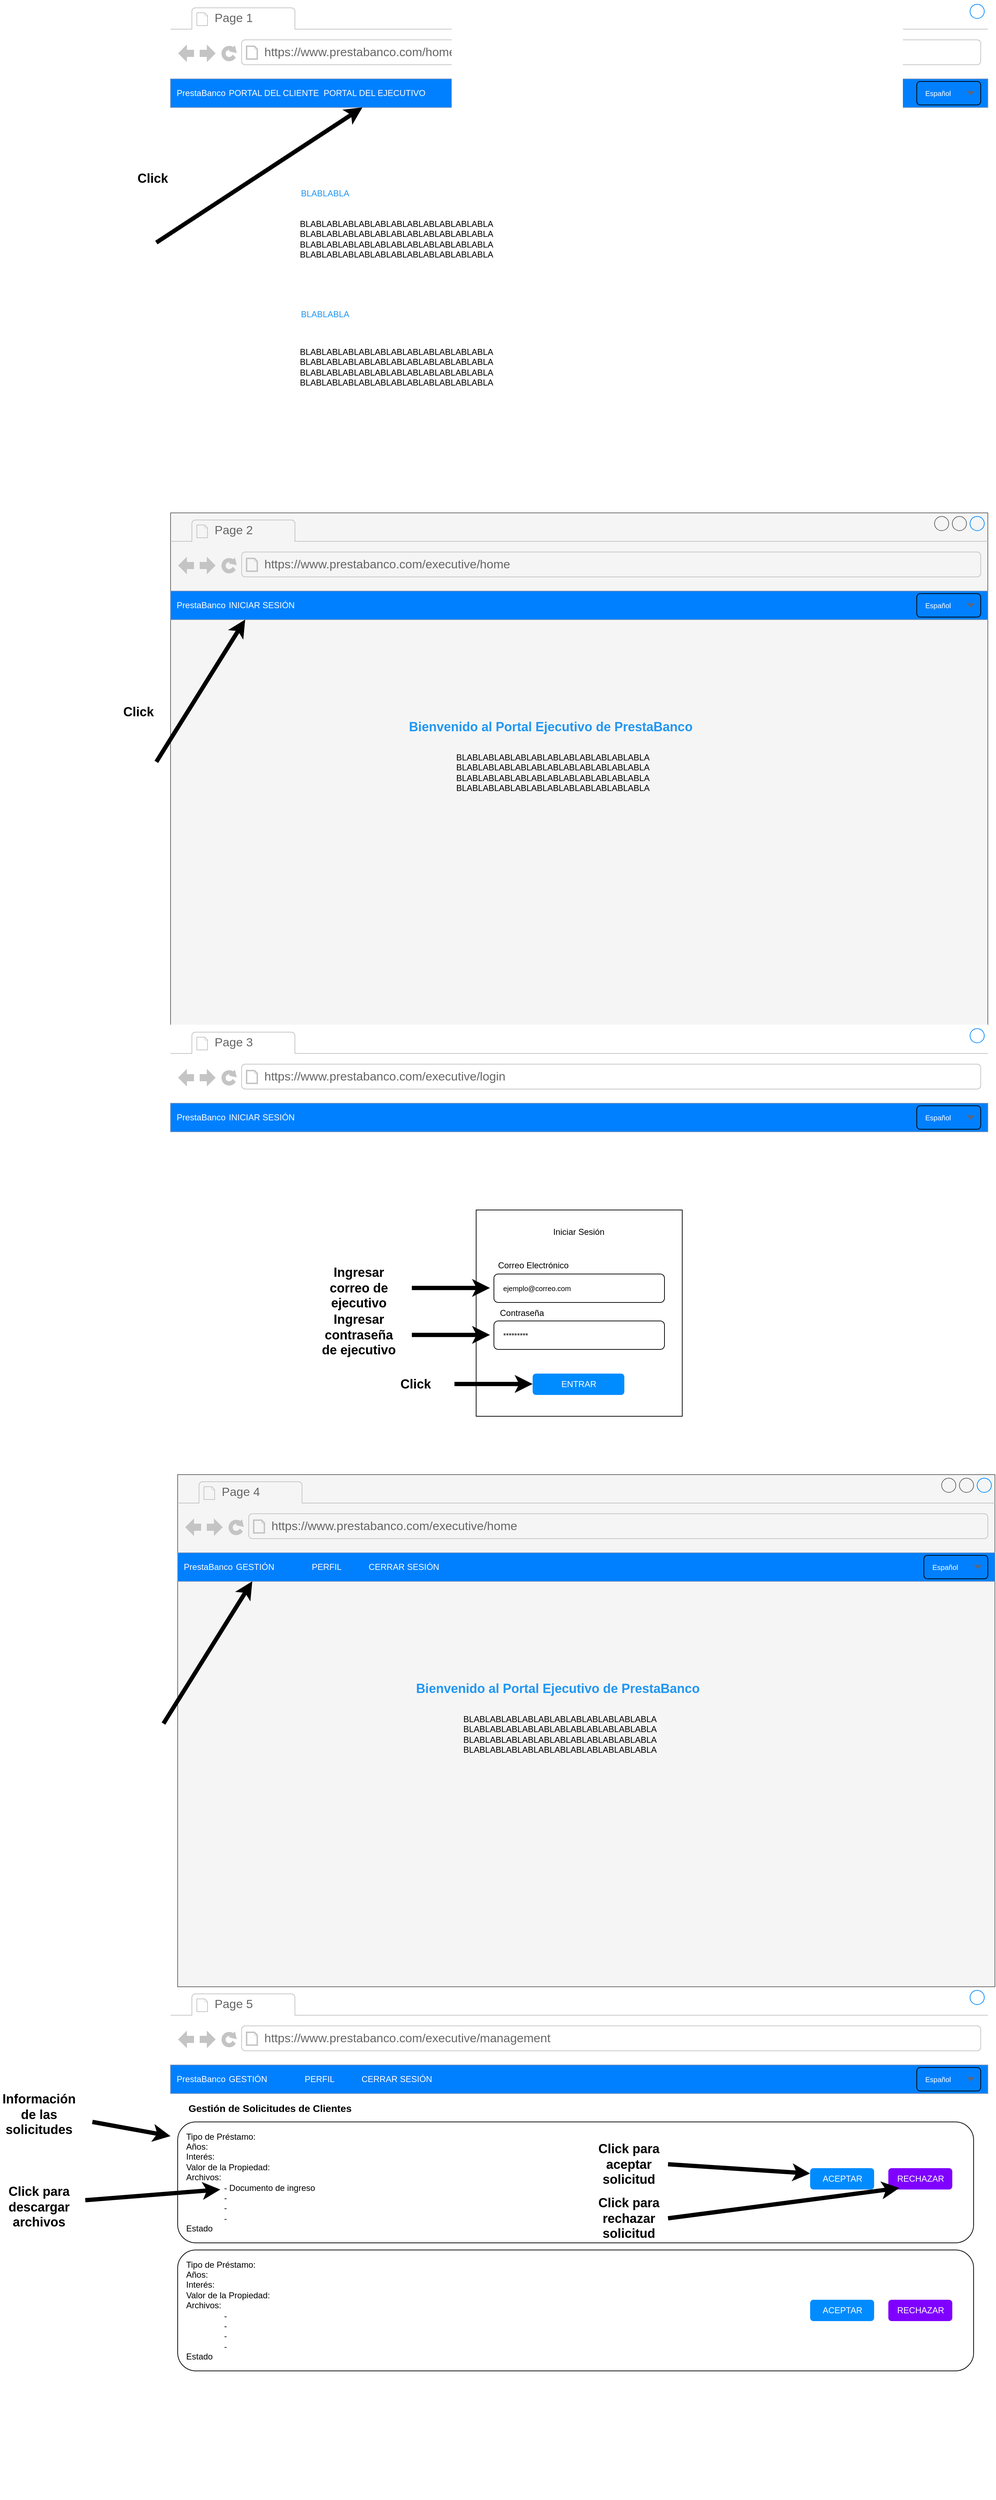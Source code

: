 <mxfile version="26.0.2">
  <diagram id="piDafpqhtRUU5qUU-vj8" name="Page-1">
    <mxGraphModel dx="2920" dy="968" grid="1" gridSize="10" guides="1" tooltips="1" connect="1" arrows="1" fold="1" page="1" pageScale="1" pageWidth="827" pageHeight="1169" math="0" shadow="0">
      <root>
        <mxCell id="0" />
        <mxCell id="1" parent="0" />
        <mxCell id="8962rQQDY3VNNf6We3Pp-1" value="" style="strokeWidth=1;shadow=0;dashed=0;align=center;html=1;shape=mxgraph.mockup.containers.browserWindow;rSize=0;strokeColor2=#008cff;strokeColor3=#c4c4c4;mainText=,;recursiveResize=0;strokeColor=#FFFFFF;fontColor=#FFFFFF;" parent="1" vertex="1">
          <mxGeometry y="130" width="1150" height="720" as="geometry" />
        </mxCell>
        <mxCell id="8962rQQDY3VNNf6We3Pp-2" value="Page 1" style="strokeWidth=1;shadow=0;dashed=0;align=center;html=1;shape=mxgraph.mockup.containers.anchor;fontSize=17;fontColor=#666666;align=left;" parent="8962rQQDY3VNNf6We3Pp-1" vertex="1">
          <mxGeometry x="60" y="12" width="110" height="26" as="geometry" />
        </mxCell>
        <mxCell id="8962rQQDY3VNNf6We3Pp-3" value="https://www.prestabanco.com/home" style="strokeWidth=1;shadow=0;dashed=0;align=center;html=1;shape=mxgraph.mockup.containers.anchor;rSize=0;fontSize=17;fontColor=#666666;align=left;" parent="8962rQQDY3VNNf6We3Pp-1" vertex="1">
          <mxGeometry x="130" y="60" width="250" height="26" as="geometry" />
        </mxCell>
        <mxCell id="tBvuIu0EhedEx3ogcRIf-3" value="&lt;span style=&quot;color: rgb(255, 255, 255);&quot;&gt;&amp;nbsp; PrestaBanco&lt;span style=&quot;white-space: pre;&quot;&gt;&#x9;PORTAL DEL CLIENTE&lt;span style=&quot;white-space: pre;&quot;&gt;&#x9;&lt;/span&gt;PORTAL DEL EJECUTIVO&lt;/span&gt;&lt;br&gt;&lt;/span&gt;" style="rounded=0;whiteSpace=wrap;html=1;fillColor=light-dark(#0080ff, #1d293b);strokeColor=#6c8ebf;align=left;" parent="8962rQQDY3VNNf6We3Pp-1" vertex="1">
          <mxGeometry y="110" width="1150" height="40" as="geometry" />
        </mxCell>
        <mxCell id="tBvuIu0EhedEx3ogcRIf-12" value="BLABLABLA" style="shape=rect;strokeColor=none;fillColor=none;fontSize=12;fontColor=#2196F3;dashed=0;" parent="8962rQQDY3VNNf6We3Pp-1" vertex="1">
          <mxGeometry x="180" y="420" width="75" height="40" as="geometry" />
        </mxCell>
        <mxCell id="tBvuIu0EhedEx3ogcRIf-24" value="BLABLABLA" style="shape=rect;strokeColor=none;fillColor=none;fontSize=12;fontColor=#2196F3;dashed=0;" parent="8962rQQDY3VNNf6We3Pp-1" vertex="1">
          <mxGeometry x="180" y="250" width="75" height="40" as="geometry" />
        </mxCell>
        <mxCell id="tBvuIu0EhedEx3ogcRIf-25" value="&lt;div&gt;BLABLABLABLABLABLABLABLABLABLABLABLA&lt;/div&gt;&lt;div&gt;BLABLABLABLABLABLABLABLABLABLABLABLA&lt;/div&gt;&lt;div&gt;BLABLABLABLABLABLABLABLABLABLABLABLA&lt;/div&gt;&lt;div&gt;BLABLABLABLABLABLABLABLABLABLABLABLA&lt;/div&gt;" style="shape=rect;strokeColor=none;fillColor=none;fontSize=12;fontColor=light-dark(#000000,#268BDB);dashed=0;align=left;verticalAlign=top;html=1;" parent="8962rQQDY3VNNf6We3Pp-1" vertex="1">
          <mxGeometry x="180" y="300" width="270" height="110" as="geometry" />
        </mxCell>
        <mxCell id="tBvuIu0EhedEx3ogcRIf-26" value="&lt;div&gt;BLABLABLABLABLABLABLABLABLABLABLABLA&lt;/div&gt;&lt;div&gt;BLABLABLABLABLABLABLABLABLABLABLABLA&lt;/div&gt;&lt;div&gt;BLABLABLABLABLABLABLABLABLABLABLABLA&lt;/div&gt;&lt;div&gt;BLABLABLABLABLABLABLABLABLABLABLABLA&lt;/div&gt;" style="shape=rect;strokeColor=none;fillColor=none;fontSize=12;fontColor=light-dark(#000000,#268BDB);dashed=0;align=left;verticalAlign=top;html=1;" parent="8962rQQDY3VNNf6We3Pp-1" vertex="1">
          <mxGeometry x="180" y="480" width="270" height="110" as="geometry" />
        </mxCell>
        <mxCell id="tBvuIu0EhedEx3ogcRIf-27" value="" style="endArrow=classic;html=1;rounded=0;fontStyle=0;strokeWidth=6;" parent="8962rQQDY3VNNf6We3Pp-1" edge="1">
          <mxGeometry width="50" height="50" relative="1" as="geometry">
            <mxPoint x="-20" y="340" as="sourcePoint" />
            <mxPoint x="270" y="150" as="targetPoint" />
          </mxGeometry>
        </mxCell>
        <mxCell id="k5UiWBhjMKIJhFkFpbOg-30" value="Español" style="rounded=1;html=1;align=left;fontSize=10;spacingLeft=10;fillColor=none;fontColor=#FFFFFF;" parent="8962rQQDY3VNNf6We3Pp-1" vertex="1">
          <mxGeometry x="1050" y="113.5" width="90" height="33" as="geometry" />
        </mxCell>
        <mxCell id="k5UiWBhjMKIJhFkFpbOg-31" value="" style="shape=triangle;direction=south;fillColor=#596780;strokeColor=none;html=1" parent="k5UiWBhjMKIJhFkFpbOg-30" vertex="1">
          <mxGeometry x="1" y="0.5" width="12" height="6" relative="1" as="geometry">
            <mxPoint x="-20" y="-3" as="offset" />
          </mxGeometry>
        </mxCell>
        <mxCell id="tBvuIu0EhedEx3ogcRIf-14" value="" style="strokeWidth=1;shadow=0;dashed=0;align=center;html=1;shape=mxgraph.mockup.containers.browserWindow;rSize=0;strokeColor2=#008cff;strokeColor3=#c4c4c4;mainText=,;recursiveResize=0;fillColor=#f5f5f5;fontColor=#333333;strokeColor=#666666;" parent="1" vertex="1">
          <mxGeometry y="850" width="1150" height="720" as="geometry" />
        </mxCell>
        <mxCell id="tBvuIu0EhedEx3ogcRIf-15" value="Page 2" style="strokeWidth=1;shadow=0;dashed=0;align=center;html=1;shape=mxgraph.mockup.containers.anchor;fontSize=17;fontColor=#666666;align=left;" parent="tBvuIu0EhedEx3ogcRIf-14" vertex="1">
          <mxGeometry x="60" y="12" width="110" height="26" as="geometry" />
        </mxCell>
        <mxCell id="tBvuIu0EhedEx3ogcRIf-16" value="https://www.prestabanco.com/executive/home" style="strokeWidth=1;shadow=0;dashed=0;align=center;html=1;shape=mxgraph.mockup.containers.anchor;rSize=0;fontSize=17;fontColor=#666666;align=left;" parent="tBvuIu0EhedEx3ogcRIf-14" vertex="1">
          <mxGeometry x="130" y="60" width="340" height="26" as="geometry" />
        </mxCell>
        <mxCell id="tBvuIu0EhedEx3ogcRIf-17" value="&lt;span style=&quot;color: rgb(255, 255, 255);&quot;&gt;&amp;nbsp; PrestaBanco&lt;span style=&quot;white-space: pre;&quot;&gt;&#x9;INICIAR SESIÓN&lt;/span&gt;&lt;br&gt;&lt;/span&gt;" style="rounded=0;whiteSpace=wrap;html=1;fillColor=light-dark(#0080ff, #1d293b);strokeColor=#6c8ebf;align=left;" parent="tBvuIu0EhedEx3ogcRIf-14" vertex="1">
          <mxGeometry y="110" width="1150" height="40" as="geometry" />
        </mxCell>
        <mxCell id="tBvuIu0EhedEx3ogcRIf-18" value="Bienvenido al Portal Ejecutivo de PrestaBanco" style="shape=rect;strokeColor=none;fillColor=none;fontSize=18;fontColor=#2196F3;dashed=0;fontStyle=1" parent="tBvuIu0EhedEx3ogcRIf-14" vertex="1">
          <mxGeometry x="380" y="279" width="310" height="40" as="geometry" />
        </mxCell>
        <mxCell id="tBvuIu0EhedEx3ogcRIf-28" value="" style="endArrow=classic;html=1;rounded=0;entryX=0.11;entryY=1.025;entryDx=0;entryDy=0;entryPerimeter=0;fontStyle=0;strokeWidth=6;exitX=0.002;exitY=0.488;exitDx=0;exitDy=0;exitPerimeter=0;" parent="tBvuIu0EhedEx3ogcRIf-14" edge="1">
          <mxGeometry width="50" height="50" relative="1" as="geometry">
            <mxPoint x="-20" y="350" as="sourcePoint" />
            <mxPoint x="105" y="150" as="targetPoint" />
          </mxGeometry>
        </mxCell>
        <mxCell id="tBvuIu0EhedEx3ogcRIf-29" value="&lt;div&gt;BLABLABLABLABLABLABLABLABLABLABLABLA&lt;/div&gt;&lt;div&gt;BLABLABLABLABLABLABLABLABLABLABLABLA&lt;/div&gt;&lt;div&gt;BLABLABLABLABLABLABLABLABLABLABLABLA&lt;/div&gt;&lt;div&gt;BLABLABLABLABLABLABLABLABLABLABLABLA&lt;/div&gt;" style="shape=rect;strokeColor=none;fillColor=none;fontSize=12;fontColor=light-dark(#000000,#268BDB);dashed=0;align=left;verticalAlign=top;html=1;" parent="tBvuIu0EhedEx3ogcRIf-14" vertex="1">
          <mxGeometry x="400" y="330" width="270" height="110" as="geometry" />
        </mxCell>
        <mxCell id="k5UiWBhjMKIJhFkFpbOg-27" value="Español" style="rounded=1;html=1;align=left;fontSize=10;spacingLeft=10;fillColor=none;fontColor=#FFFFFF;" parent="tBvuIu0EhedEx3ogcRIf-14" vertex="1">
          <mxGeometry x="1050" y="113.5" width="90" height="33" as="geometry" />
        </mxCell>
        <mxCell id="k5UiWBhjMKIJhFkFpbOg-28" value="" style="shape=triangle;direction=south;fillColor=#596780;strokeColor=none;html=1" parent="k5UiWBhjMKIJhFkFpbOg-27" vertex="1">
          <mxGeometry x="1" y="0.5" width="12" height="6" relative="1" as="geometry">
            <mxPoint x="-20" y="-3" as="offset" />
          </mxGeometry>
        </mxCell>
        <mxCell id="tBvuIu0EhedEx3ogcRIf-19" value="" style="strokeWidth=1;shadow=0;dashed=0;align=center;html=1;shape=mxgraph.mockup.containers.browserWindow;rSize=0;strokeColor2=#008cff;strokeColor3=#c4c4c4;mainText=,;recursiveResize=0;strokeColor=#FFFFFF;fontColor=#FFFFFF;" parent="1" vertex="1">
          <mxGeometry y="1570" width="1150" height="640" as="geometry" />
        </mxCell>
        <mxCell id="tBvuIu0EhedEx3ogcRIf-20" value="Page 3" style="strokeWidth=1;shadow=0;dashed=0;align=center;html=1;shape=mxgraph.mockup.containers.anchor;fontSize=17;fontColor=#666666;align=left;" parent="tBvuIu0EhedEx3ogcRIf-19" vertex="1">
          <mxGeometry x="60" y="12" width="110" height="26" as="geometry" />
        </mxCell>
        <mxCell id="tBvuIu0EhedEx3ogcRIf-21" value="https://www.prestabanco.com/executive/login" style="strokeWidth=1;shadow=0;dashed=0;align=center;html=1;shape=mxgraph.mockup.containers.anchor;rSize=0;fontSize=17;fontColor=#666666;align=left;" parent="tBvuIu0EhedEx3ogcRIf-19" vertex="1">
          <mxGeometry x="130" y="60" width="370" height="26" as="geometry" />
        </mxCell>
        <mxCell id="tBvuIu0EhedEx3ogcRIf-1" value="" style="whiteSpace=wrap;html=1;aspect=fixed;rounded=0;glass=0;shadow=0;" parent="tBvuIu0EhedEx3ogcRIf-19" vertex="1">
          <mxGeometry x="430" y="260" width="290" height="290" as="geometry" />
        </mxCell>
        <mxCell id="tBvuIu0EhedEx3ogcRIf-23" value="Iniciar Sesión" style="shape=rect;strokeColor=none;fillColor=none;fontSize=12;fontColor=#000000;dashed=0;" parent="tBvuIu0EhedEx3ogcRIf-19" vertex="1">
          <mxGeometry x="537" y="270" width="75" height="40" as="geometry" />
        </mxCell>
        <mxCell id="k5UiWBhjMKIJhFkFpbOg-3" value="&lt;div&gt;&lt;font style=&quot;font-size: 11px;&quot;&gt;&lt;font style=&quot;font-size: 10px;&quot;&gt;&amp;nbsp;&amp;nbsp;&amp;nbsp; ejemplo@correo.com&lt;br&gt;&lt;/font&gt;&lt;/font&gt;&lt;/div&gt;" style="rounded=1;whiteSpace=wrap;html=1;align=left;" parent="tBvuIu0EhedEx3ogcRIf-19" vertex="1">
          <mxGeometry x="455" y="350" width="240" height="40" as="geometry" />
        </mxCell>
        <mxCell id="k5UiWBhjMKIJhFkFpbOg-7" value="&lt;div&gt;&lt;font style=&quot;font-size: 11px;&quot;&gt;&lt;font style=&quot;font-size: 10px;&quot;&gt;&amp;nbsp;&amp;nbsp;&amp;nbsp; *********&lt;br&gt;&lt;/font&gt;&lt;/font&gt;&lt;/div&gt;" style="rounded=1;whiteSpace=wrap;html=1;align=left;" parent="tBvuIu0EhedEx3ogcRIf-19" vertex="1">
          <mxGeometry x="455" y="416" width="240" height="40" as="geometry" />
        </mxCell>
        <mxCell id="k5UiWBhjMKIJhFkFpbOg-12" value="ENTRAR" style="rounded=1;align=center;strokeColor=none;html=1;fontColor=#ffffff;fontSize=12;fillColor=#008CFF;" parent="tBvuIu0EhedEx3ogcRIf-19" vertex="1">
          <mxGeometry x="509.5" y="490" width="129" height="30" as="geometry" />
        </mxCell>
        <mxCell id="6br6NQ-63YLx0RwCt3kt-3" value="Correo Electrónico" style="text;html=1;align=center;verticalAlign=middle;resizable=0;points=[];autosize=1;strokeColor=none;fillColor=none;" vertex="1" parent="tBvuIu0EhedEx3ogcRIf-19">
          <mxGeometry x="444.5" y="323" width="130" height="30" as="geometry" />
        </mxCell>
        <mxCell id="6br6NQ-63YLx0RwCt3kt-4" value="Contraseña" style="text;html=1;align=center;verticalAlign=middle;resizable=0;points=[];autosize=1;strokeColor=none;fillColor=none;" vertex="1" parent="tBvuIu0EhedEx3ogcRIf-19">
          <mxGeometry x="448.5" y="390" width="90" height="30" as="geometry" />
        </mxCell>
        <mxCell id="6br6NQ-63YLx0RwCt3kt-5" value="" style="endArrow=classic;html=1;rounded=0;entryX=0.11;entryY=1.025;entryDx=0;entryDy=0;entryPerimeter=0;fontStyle=0;strokeWidth=6;" edge="1" parent="tBvuIu0EhedEx3ogcRIf-19">
          <mxGeometry width="50" height="50" relative="1" as="geometry">
            <mxPoint x="339.5" y="369.57" as="sourcePoint" />
            <mxPoint x="449.5" y="369.57" as="targetPoint" />
          </mxGeometry>
        </mxCell>
        <mxCell id="6br6NQ-63YLx0RwCt3kt-6" value="" style="endArrow=classic;html=1;rounded=0;entryX=0.11;entryY=1.025;entryDx=0;entryDy=0;entryPerimeter=0;fontStyle=0;strokeWidth=6;" edge="1" parent="tBvuIu0EhedEx3ogcRIf-19">
          <mxGeometry width="50" height="50" relative="1" as="geometry">
            <mxPoint x="339.5" y="435.57" as="sourcePoint" />
            <mxPoint x="449.5" y="435.57" as="targetPoint" />
          </mxGeometry>
        </mxCell>
        <mxCell id="6br6NQ-63YLx0RwCt3kt-7" value="" style="endArrow=classic;html=1;rounded=0;entryX=0.11;entryY=1.025;entryDx=0;entryDy=0;entryPerimeter=0;fontStyle=0;strokeWidth=6;" edge="1" parent="tBvuIu0EhedEx3ogcRIf-19">
          <mxGeometry width="50" height="50" relative="1" as="geometry">
            <mxPoint x="399.5" y="504.57" as="sourcePoint" />
            <mxPoint x="509.5" y="504.57" as="targetPoint" />
          </mxGeometry>
        </mxCell>
        <mxCell id="6br6NQ-63YLx0RwCt3kt-8" value="Ingresar contraseña de ejecutivo" style="text;html=1;align=center;verticalAlign=middle;whiteSpace=wrap;rounded=0;fontStyle=1;fontSize=18;" vertex="1" parent="tBvuIu0EhedEx3ogcRIf-19">
          <mxGeometry x="210" y="406.5" width="110" height="59" as="geometry" />
        </mxCell>
        <mxCell id="6br6NQ-63YLx0RwCt3kt-9" value="Click" style="text;html=1;align=center;verticalAlign=middle;whiteSpace=wrap;rounded=0;fontStyle=1;fontSize=18;" vertex="1" parent="tBvuIu0EhedEx3ogcRIf-19">
          <mxGeometry x="290" y="475.5" width="110" height="59" as="geometry" />
        </mxCell>
        <mxCell id="k5UiWBhjMKIJhFkFpbOg-21" value="Ingresar correo de ejecutivo" style="text;html=1;align=center;verticalAlign=middle;whiteSpace=wrap;rounded=0;fontStyle=1;fontSize=18;" parent="tBvuIu0EhedEx3ogcRIf-19" vertex="1">
          <mxGeometry x="210" y="340.5" width="110" height="59" as="geometry" />
        </mxCell>
        <mxCell id="6br6NQ-63YLx0RwCt3kt-30" value="&lt;span style=&quot;color: rgb(255, 255, 255);&quot;&gt;&amp;nbsp; PrestaBanco&lt;span style=&quot;white-space: pre;&quot;&gt;&#x9;INICIAR SESIÓN&lt;/span&gt;&lt;br&gt;&lt;/span&gt;" style="rounded=0;whiteSpace=wrap;html=1;fillColor=light-dark(#0080ff, #1d293b);strokeColor=#6c8ebf;align=left;" vertex="1" parent="tBvuIu0EhedEx3ogcRIf-19">
          <mxGeometry y="110" width="1150" height="40" as="geometry" />
        </mxCell>
        <mxCell id="k5UiWBhjMKIJhFkFpbOg-25" value="Español" style="rounded=1;html=1;align=left;fontSize=10;spacingLeft=10;fillColor=none;fontColor=#FFFFFF;" parent="tBvuIu0EhedEx3ogcRIf-19" vertex="1">
          <mxGeometry x="1050" y="113.5" width="90" height="33" as="geometry" />
        </mxCell>
        <mxCell id="k5UiWBhjMKIJhFkFpbOg-26" value="" style="shape=triangle;direction=south;fillColor=#596780;strokeColor=none;html=1" parent="k5UiWBhjMKIJhFkFpbOg-25" vertex="1">
          <mxGeometry x="1" y="0.5" width="12" height="6" relative="1" as="geometry">
            <mxPoint x="-20" y="-3" as="offset" />
          </mxGeometry>
        </mxCell>
        <mxCell id="tBvuIu0EhedEx3ogcRIf-31" value="Click" style="text;html=1;align=center;verticalAlign=middle;whiteSpace=wrap;rounded=0;fontStyle=1;fontSize=18;" parent="1" vertex="1">
          <mxGeometry x="-100" y="1100" width="110" height="59" as="geometry" />
        </mxCell>
        <mxCell id="tBvuIu0EhedEx3ogcRIf-32" value="Click" style="text;html=1;align=center;verticalAlign=middle;whiteSpace=wrap;rounded=0;fontStyle=1;fontSize=18;" parent="1" vertex="1">
          <mxGeometry x="-80" y="350" width="110" height="59" as="geometry" />
        </mxCell>
        <mxCell id="k5UiWBhjMKIJhFkFpbOg-13" value="" style="endArrow=classic;html=1;rounded=0;entryX=0.11;entryY=1.025;entryDx=0;entryDy=0;entryPerimeter=0;fontStyle=0;strokeWidth=6;" parent="1" edge="1">
          <mxGeometry width="50" height="50" relative="1" as="geometry">
            <mxPoint x="-110" y="3112" as="sourcePoint" />
            <mxPoint y="3132" as="targetPoint" />
          </mxGeometry>
        </mxCell>
        <mxCell id="6br6NQ-63YLx0RwCt3kt-11" value="" style="strokeWidth=1;shadow=0;dashed=0;align=center;html=1;shape=mxgraph.mockup.containers.browserWindow;rSize=0;strokeColor2=#008cff;strokeColor3=#c4c4c4;mainText=,;recursiveResize=0;strokeColor=#FFFFFF;fontColor=#FFFFFF;" vertex="1" parent="1">
          <mxGeometry y="2922" width="1150" height="720" as="geometry" />
        </mxCell>
        <mxCell id="6br6NQ-63YLx0RwCt3kt-12" value="Page 5" style="strokeWidth=1;shadow=0;dashed=0;align=center;html=1;shape=mxgraph.mockup.containers.anchor;fontSize=17;fontColor=#666666;align=left;" vertex="1" parent="6br6NQ-63YLx0RwCt3kt-11">
          <mxGeometry x="60" y="12" width="110" height="26" as="geometry" />
        </mxCell>
        <mxCell id="6br6NQ-63YLx0RwCt3kt-13" value="https://www.prestabanco.com/executive/management" style="strokeWidth=1;shadow=0;dashed=0;align=center;html=1;shape=mxgraph.mockup.containers.anchor;rSize=0;fontSize=17;fontColor=#666666;align=left;" vertex="1" parent="6br6NQ-63YLx0RwCt3kt-11">
          <mxGeometry x="130" y="60" width="390" height="26" as="geometry" />
        </mxCell>
        <mxCell id="6br6NQ-63YLx0RwCt3kt-14" value="&lt;span style=&quot;color: rgb(255, 255, 255);&quot;&gt;&amp;nbsp; &lt;/span&gt;&lt;span style=&quot;color: rgb(255, 255, 255);&quot;&gt;PrestaBanco&lt;span style=&quot;white-space: pre;&quot;&gt;&#x9;GESTIÓN&lt;span style=&quot;white-space: pre;&quot;&gt;&#x9;&lt;/span&gt;&lt;span style=&quot;white-space: pre;&quot;&gt;&#x9;PERFIL&lt;/span&gt;&lt;span style=&quot;white-space: pre;&quot;&gt;&#x9;&lt;span style=&quot;white-space: pre;&quot;&gt;&#x9;CERRAR SESIÓN&lt;/span&gt;&lt;/span&gt;&lt;/span&gt;&lt;/span&gt;" style="rounded=0;whiteSpace=wrap;html=1;fillColor=light-dark(#0080ff, #1d293b);strokeColor=#6c8ebf;align=left;" vertex="1" parent="6br6NQ-63YLx0RwCt3kt-11">
          <mxGeometry y="110" width="1150" height="40" as="geometry" />
        </mxCell>
        <mxCell id="6br6NQ-63YLx0RwCt3kt-16" value="Gestión de Solicitudes de Clientes" style="shape=rect;strokeColor=none;fillColor=none;fontSize=14;fontColor=#000000;dashed=0;fontStyle=1" vertex="1" parent="6br6NQ-63YLx0RwCt3kt-11">
          <mxGeometry x="20" y="150" width="240" height="40" as="geometry" />
        </mxCell>
        <mxCell id="6br6NQ-63YLx0RwCt3kt-20" value="Español" style="rounded=1;html=1;align=left;fontSize=10;spacingLeft=10;fillColor=none;fontColor=#FFFFFF;" vertex="1" parent="6br6NQ-63YLx0RwCt3kt-11">
          <mxGeometry x="1050" y="113.5" width="90" height="33" as="geometry" />
        </mxCell>
        <mxCell id="6br6NQ-63YLx0RwCt3kt-21" value="" style="shape=triangle;direction=south;fillColor=#596780;strokeColor=none;html=1" vertex="1" parent="6br6NQ-63YLx0RwCt3kt-20">
          <mxGeometry x="1" y="0.5" width="12" height="6" relative="1" as="geometry">
            <mxPoint x="-20" y="-3" as="offset" />
          </mxGeometry>
        </mxCell>
        <mxCell id="6br6NQ-63YLx0RwCt3kt-33" value="" style="rounded=1;whiteSpace=wrap;html=1;" vertex="1" parent="6br6NQ-63YLx0RwCt3kt-11">
          <mxGeometry x="10" y="190" width="1120" height="170" as="geometry" />
        </mxCell>
        <mxCell id="6br6NQ-63YLx0RwCt3kt-36" value="" style="rounded=1;whiteSpace=wrap;html=1;" vertex="1" parent="6br6NQ-63YLx0RwCt3kt-11">
          <mxGeometry x="10" y="370" width="1120" height="170" as="geometry" />
        </mxCell>
        <mxCell id="6br6NQ-63YLx0RwCt3kt-35" value="&lt;div&gt;Tipo de Préstamo:&lt;/div&gt;&lt;div&gt;Años: &lt;br&gt;&lt;/div&gt;&lt;div&gt;Interés: &lt;br&gt;&lt;/div&gt;&lt;div&gt;Valor de la Propiedad:&lt;/div&gt;&lt;div&gt;Archivos:&lt;/div&gt;&lt;div&gt;&lt;span style=&quot;white-space: pre;&quot;&gt;&#x9;&lt;/span&gt;&lt;span style=&quot;white-space: pre;&quot;&gt;&#x9;&lt;/span&gt;-&lt;/div&gt;&lt;div&gt;&lt;span style=&quot;white-space: pre;&quot;&gt;&#x9;&lt;/span&gt;&lt;span style=&quot;white-space: pre;&quot;&gt;&#x9;&lt;/span&gt;-&lt;/div&gt;&lt;div&gt;&lt;span style=&quot;white-space: pre;&quot;&gt;&#x9;&lt;/span&gt;&lt;span style=&quot;white-space: pre;&quot;&gt;&#x9;&lt;/span&gt;-&lt;br&gt;&lt;/div&gt;&lt;div&gt;&lt;span style=&quot;white-space: pre;&quot;&gt;&#x9;&lt;/span&gt;&lt;span style=&quot;white-space: pre;&quot;&gt;&#x9;&lt;/span&gt;-&lt;/div&gt;&lt;div&gt;Estado&lt;br&gt;&lt;/div&gt;" style="text;html=1;align=left;verticalAlign=middle;resizable=0;points=[];autosize=1;strokeColor=none;fillColor=none;" vertex="1" parent="6br6NQ-63YLx0RwCt3kt-11">
          <mxGeometry x="20" y="375" width="140" height="160" as="geometry" />
        </mxCell>
        <mxCell id="6br6NQ-63YLx0RwCt3kt-38" value="ACEPTAR" style="rounded=1;align=center;strokeColor=none;html=1;fontColor=#ffffff;fontSize=12;fillColor=#008CFF;" vertex="1" parent="6br6NQ-63YLx0RwCt3kt-11">
          <mxGeometry x="900" y="440" width="90" height="30" as="geometry" />
        </mxCell>
        <mxCell id="6br6NQ-63YLx0RwCt3kt-39" value="RECHAZAR" style="rounded=1;align=center;strokeColor=none;html=1;fontColor=#ffffff;fontSize=12;fillColor=#7F00FF;" vertex="1" parent="6br6NQ-63YLx0RwCt3kt-11">
          <mxGeometry x="1010" y="440" width="90" height="30" as="geometry" />
        </mxCell>
        <mxCell id="6br6NQ-63YLx0RwCt3kt-19" value="ACEPTAR" style="rounded=1;align=center;strokeColor=none;html=1;fontColor=#ffffff;fontSize=12;fillColor=#008CFF;" vertex="1" parent="6br6NQ-63YLx0RwCt3kt-11">
          <mxGeometry x="900" y="255" width="90" height="30" as="geometry" />
        </mxCell>
        <mxCell id="6br6NQ-63YLx0RwCt3kt-37" value="RECHAZAR" style="rounded=1;align=center;strokeColor=none;html=1;fontColor=#ffffff;fontSize=12;fillColor=#7F00FF;" vertex="1" parent="6br6NQ-63YLx0RwCt3kt-11">
          <mxGeometry x="1010" y="255" width="90" height="30" as="geometry" />
        </mxCell>
        <mxCell id="6br6NQ-63YLx0RwCt3kt-23" value="&lt;div&gt;Tipo de Préstamo:&lt;/div&gt;&lt;div&gt;Años: &lt;br&gt;&lt;/div&gt;&lt;div&gt;Interés: &lt;br&gt;&lt;/div&gt;&lt;div&gt;Valor de la Propiedad:&lt;/div&gt;&lt;div&gt;Archivos:&lt;/div&gt;&lt;div&gt;&lt;span style=&quot;white-space: pre;&quot;&gt;&#x9;&lt;/span&gt;&lt;span style=&quot;white-space: pre;&quot;&gt;&#x9;&lt;/span&gt;- Documento de ingreso&lt;br&gt;&lt;/div&gt;&lt;div&gt;&lt;span style=&quot;white-space: pre;&quot;&gt;&#x9;&lt;/span&gt;&lt;span style=&quot;white-space: pre;&quot;&gt;&#x9;&lt;/span&gt;-&lt;/div&gt;&lt;div&gt;&lt;span style=&quot;white-space: pre;&quot;&gt;&#x9;&lt;/span&gt;&lt;span style=&quot;white-space: pre;&quot;&gt;&#x9;&lt;/span&gt;-&lt;br&gt;&lt;/div&gt;&lt;div&gt;&lt;span style=&quot;white-space: pre;&quot;&gt;&#x9;&lt;/span&gt;&lt;span style=&quot;white-space: pre;&quot;&gt;&#x9;&lt;/span&gt;-&lt;/div&gt;&lt;div&gt;Estado&lt;br&gt;&lt;/div&gt;" style="text;html=1;align=left;verticalAlign=middle;resizable=0;points=[];autosize=1;strokeColor=none;fillColor=none;" vertex="1" parent="6br6NQ-63YLx0RwCt3kt-11">
          <mxGeometry x="20" y="195" width="200" height="160" as="geometry" />
        </mxCell>
        <mxCell id="6br6NQ-63YLx0RwCt3kt-40" value="" style="endArrow=classic;html=1;rounded=0;fontStyle=0;strokeWidth=6;" edge="1" parent="6br6NQ-63YLx0RwCt3kt-11">
          <mxGeometry width="50" height="50" relative="1" as="geometry">
            <mxPoint x="-120" y="300" as="sourcePoint" />
            <mxPoint x="70" y="284.999" as="targetPoint" />
          </mxGeometry>
        </mxCell>
        <mxCell id="6br6NQ-63YLx0RwCt3kt-41" value="" style="endArrow=classic;html=1;rounded=0;fontStyle=0;strokeWidth=6;entryX=0;entryY=0.25;entryDx=0;entryDy=0;exitX=1;exitY=0.5;exitDx=0;exitDy=0;" edge="1" parent="6br6NQ-63YLx0RwCt3kt-11" source="6br6NQ-63YLx0RwCt3kt-42" target="6br6NQ-63YLx0RwCt3kt-19">
          <mxGeometry width="50" height="50" relative="1" as="geometry">
            <mxPoint x="710" y="240" as="sourcePoint" />
            <mxPoint x="900" y="224.999" as="targetPoint" />
          </mxGeometry>
        </mxCell>
        <mxCell id="6br6NQ-63YLx0RwCt3kt-42" value="Click para aceptar solicitud" style="text;html=1;align=center;verticalAlign=middle;whiteSpace=wrap;rounded=0;fontStyle=1;fontSize=18;" vertex="1" parent="6br6NQ-63YLx0RwCt3kt-11">
          <mxGeometry x="590" y="220" width="110" height="59" as="geometry" />
        </mxCell>
        <mxCell id="6br6NQ-63YLx0RwCt3kt-43" value="" style="endArrow=classic;html=1;rounded=0;fontStyle=0;strokeWidth=6;entryX=0.173;entryY=0.93;entryDx=0;entryDy=0;exitX=1;exitY=0.5;exitDx=0;exitDy=0;entryPerimeter=0;" edge="1" source="6br6NQ-63YLx0RwCt3kt-44" parent="6br6NQ-63YLx0RwCt3kt-11" target="6br6NQ-63YLx0RwCt3kt-37">
          <mxGeometry width="50" height="50" relative="1" as="geometry">
            <mxPoint x="710" y="316" as="sourcePoint" />
            <mxPoint x="900" y="339" as="targetPoint" />
          </mxGeometry>
        </mxCell>
        <mxCell id="6br6NQ-63YLx0RwCt3kt-44" value="Click para rechazar solicitud" style="text;html=1;align=center;verticalAlign=middle;whiteSpace=wrap;rounded=0;fontStyle=1;fontSize=18;" vertex="1" parent="6br6NQ-63YLx0RwCt3kt-11">
          <mxGeometry x="590" y="296" width="110" height="59" as="geometry" />
        </mxCell>
        <mxCell id="6br6NQ-63YLx0RwCt3kt-29" value="Información de las solicitudes" style="text;html=1;align=center;verticalAlign=middle;whiteSpace=wrap;rounded=0;fontStyle=1;fontSize=18;" vertex="1" parent="1">
          <mxGeometry x="-240" y="3072" width="110" height="59" as="geometry" />
        </mxCell>
        <mxCell id="6br6NQ-63YLx0RwCt3kt-27" value="Click para descargar archivos" style="text;html=1;align=center;verticalAlign=middle;whiteSpace=wrap;rounded=0;fontStyle=1;fontSize=18;" vertex="1" parent="1">
          <mxGeometry x="-240" y="3202" width="110" height="59" as="geometry" />
        </mxCell>
        <mxCell id="6br6NQ-63YLx0RwCt3kt-75" value="" style="strokeWidth=1;shadow=0;dashed=0;align=center;html=1;shape=mxgraph.mockup.containers.browserWindow;rSize=0;strokeColor2=#008cff;strokeColor3=#c4c4c4;mainText=,;recursiveResize=0;fillColor=#f5f5f5;fontColor=#333333;strokeColor=#666666;" vertex="1" parent="1">
          <mxGeometry x="10" y="2202" width="1150" height="720" as="geometry" />
        </mxCell>
        <mxCell id="6br6NQ-63YLx0RwCt3kt-76" value="Page 4" style="strokeWidth=1;shadow=0;dashed=0;align=center;html=1;shape=mxgraph.mockup.containers.anchor;fontSize=17;fontColor=#666666;align=left;" vertex="1" parent="6br6NQ-63YLx0RwCt3kt-75">
          <mxGeometry x="60" y="12" width="110" height="26" as="geometry" />
        </mxCell>
        <mxCell id="6br6NQ-63YLx0RwCt3kt-77" value="https://www.prestabanco.com/executive/home" style="strokeWidth=1;shadow=0;dashed=0;align=center;html=1;shape=mxgraph.mockup.containers.anchor;rSize=0;fontSize=17;fontColor=#666666;align=left;" vertex="1" parent="6br6NQ-63YLx0RwCt3kt-75">
          <mxGeometry x="130" y="60" width="340" height="26" as="geometry" />
        </mxCell>
        <mxCell id="6br6NQ-63YLx0RwCt3kt-78" value="&lt;span style=&quot;color: rgb(255, 255, 255);&quot;&gt;&amp;nbsp; &lt;/span&gt;&lt;span style=&quot;color: rgb(255, 255, 255);&quot;&gt;PrestaBanco&lt;span style=&quot;white-space: pre;&quot;&gt;&#x9;GESTIÓN&lt;span style=&quot;white-space: pre;&quot;&gt;&#x9;&lt;/span&gt;&lt;span style=&quot;white-space: pre;&quot;&gt;&#x9;PERFIL&lt;/span&gt;&lt;span style=&quot;white-space: pre;&quot;&gt;&#x9;&lt;span style=&quot;white-space: pre;&quot;&gt;&#x9;CERRAR SESIÓN&lt;/span&gt;&lt;/span&gt;&lt;/span&gt;&lt;/span&gt;" style="rounded=0;whiteSpace=wrap;html=1;fillColor=light-dark(#0080ff, #1d293b);strokeColor=#6c8ebf;align=left;" vertex="1" parent="6br6NQ-63YLx0RwCt3kt-75">
          <mxGeometry y="110" width="1150" height="40" as="geometry" />
        </mxCell>
        <mxCell id="6br6NQ-63YLx0RwCt3kt-79" value="Bienvenido al Portal Ejecutivo de PrestaBanco" style="shape=rect;strokeColor=none;fillColor=none;fontSize=18;fontColor=#2196F3;dashed=0;fontStyle=1" vertex="1" parent="6br6NQ-63YLx0RwCt3kt-75">
          <mxGeometry x="380" y="279" width="310" height="40" as="geometry" />
        </mxCell>
        <mxCell id="6br6NQ-63YLx0RwCt3kt-80" value="" style="endArrow=classic;html=1;rounded=0;entryX=0.11;entryY=1.025;entryDx=0;entryDy=0;entryPerimeter=0;fontStyle=0;strokeWidth=6;exitX=0.002;exitY=0.488;exitDx=0;exitDy=0;exitPerimeter=0;" edge="1" parent="6br6NQ-63YLx0RwCt3kt-75">
          <mxGeometry width="50" height="50" relative="1" as="geometry">
            <mxPoint x="-20" y="350" as="sourcePoint" />
            <mxPoint x="105" y="150" as="targetPoint" />
          </mxGeometry>
        </mxCell>
        <mxCell id="6br6NQ-63YLx0RwCt3kt-81" value="&lt;div&gt;BLABLABLABLABLABLABLABLABLABLABLABLA&lt;/div&gt;&lt;div&gt;BLABLABLABLABLABLABLABLABLABLABLABLA&lt;/div&gt;&lt;div&gt;BLABLABLABLABLABLABLABLABLABLABLABLA&lt;/div&gt;&lt;div&gt;BLABLABLABLABLABLABLABLABLABLABLABLA&lt;/div&gt;" style="shape=rect;strokeColor=none;fillColor=none;fontSize=12;fontColor=light-dark(#000000,#268BDB);dashed=0;align=left;verticalAlign=top;html=1;" vertex="1" parent="6br6NQ-63YLx0RwCt3kt-75">
          <mxGeometry x="400" y="330" width="270" height="110" as="geometry" />
        </mxCell>
        <mxCell id="6br6NQ-63YLx0RwCt3kt-82" value="Español" style="rounded=1;html=1;align=left;fontSize=10;spacingLeft=10;fillColor=none;fontColor=#FFFFFF;" vertex="1" parent="6br6NQ-63YLx0RwCt3kt-75">
          <mxGeometry x="1050" y="113.5" width="90" height="33" as="geometry" />
        </mxCell>
        <mxCell id="6br6NQ-63YLx0RwCt3kt-83" value="" style="shape=triangle;direction=south;fillColor=#596780;strokeColor=none;html=1" vertex="1" parent="6br6NQ-63YLx0RwCt3kt-82">
          <mxGeometry x="1" y="0.5" width="12" height="6" relative="1" as="geometry">
            <mxPoint x="-20" y="-3" as="offset" />
          </mxGeometry>
        </mxCell>
      </root>
    </mxGraphModel>
  </diagram>
</mxfile>
